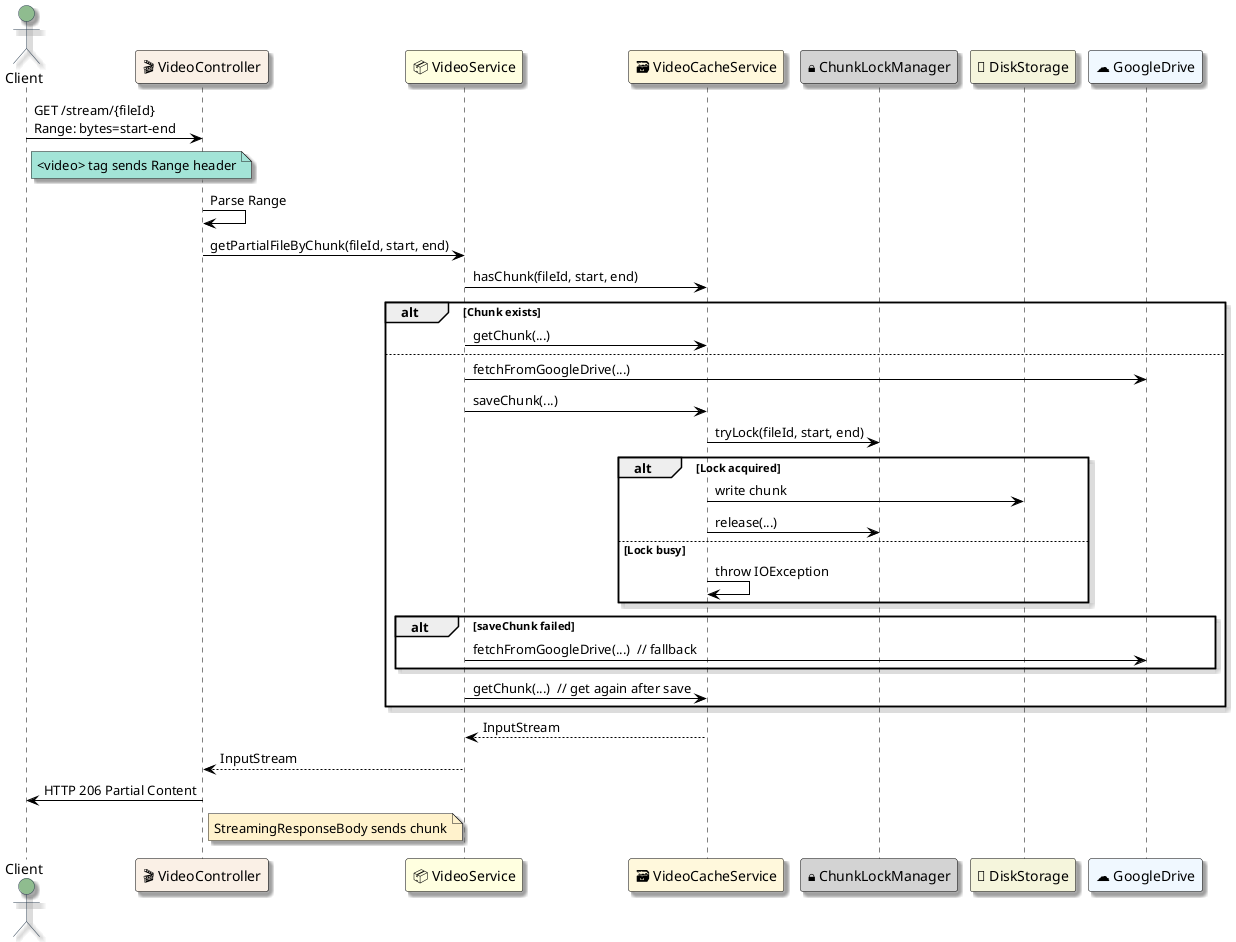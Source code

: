 @startuml
' ==== Style ====
skinparam monochrome false
skinparam shadowing true
skinparam sequence {
    ParticipantBorderColor Black
    LifeLineBorderColor Black
    LifeLineBackgroundColor #FDF6E3
    ActorBorderColor #2C3E50
    ActorBackgroundColor #3498DB
    ParticipantBackgroundColor #ECF0F1
    ParticipantFontColor Black
    ArrowColor Black
    BoxBackgroundColor #E3F2FD
    BoxBorderColor #90CAF9
}

actor Client #DarkSeaGreen
participant "🎬 VideoController" as Controller #Linen
participant "📦 VideoService" as Service #LightYellow
participant "🗃️ VideoCacheService" as Cache #Cornsilk
participant "🔒 ChunkLockManager" as LockManager #LightGray
participant "💾 DiskStorage" as DiskStorage #Beige
participant "☁️ GoogleDrive" as GoogleDrive #AliceBlue

Client -> Controller : GET /stream/{fileId}\nRange: bytes=start-end
note right of Client #A3E4D7 : <video> tag sends Range header

Controller -> Controller : Parse Range
Controller -> Service : getPartialFileByChunk(fileId, start, end)

Service -> Cache : hasChunk(fileId, start, end)
alt Chunk exists
    Service -> Cache : getChunk(...)
else
    Service -> GoogleDrive : fetchFromGoogleDrive(...)
    Service -> Cache : saveChunk(...)

    Cache -> LockManager : tryLock(fileId, start, end)
    alt Lock acquired
        Cache -> DiskStorage : write chunk
        Cache -> LockManager : release(...)
    else Lock busy
        Cache -> Cache : throw IOException
    end

    alt saveChunk failed
        Service -> GoogleDrive : fetchFromGoogleDrive(...)  // fallback
    end

    Service -> Cache : getChunk(...)  // get again after save
end

Cache --> Service : InputStream
Service --> Controller : InputStream
Controller -> Client : HTTP 206 Partial Content
note right of Controller #FFF2CC : StreamingResponseBody sends chunk

@enduml
